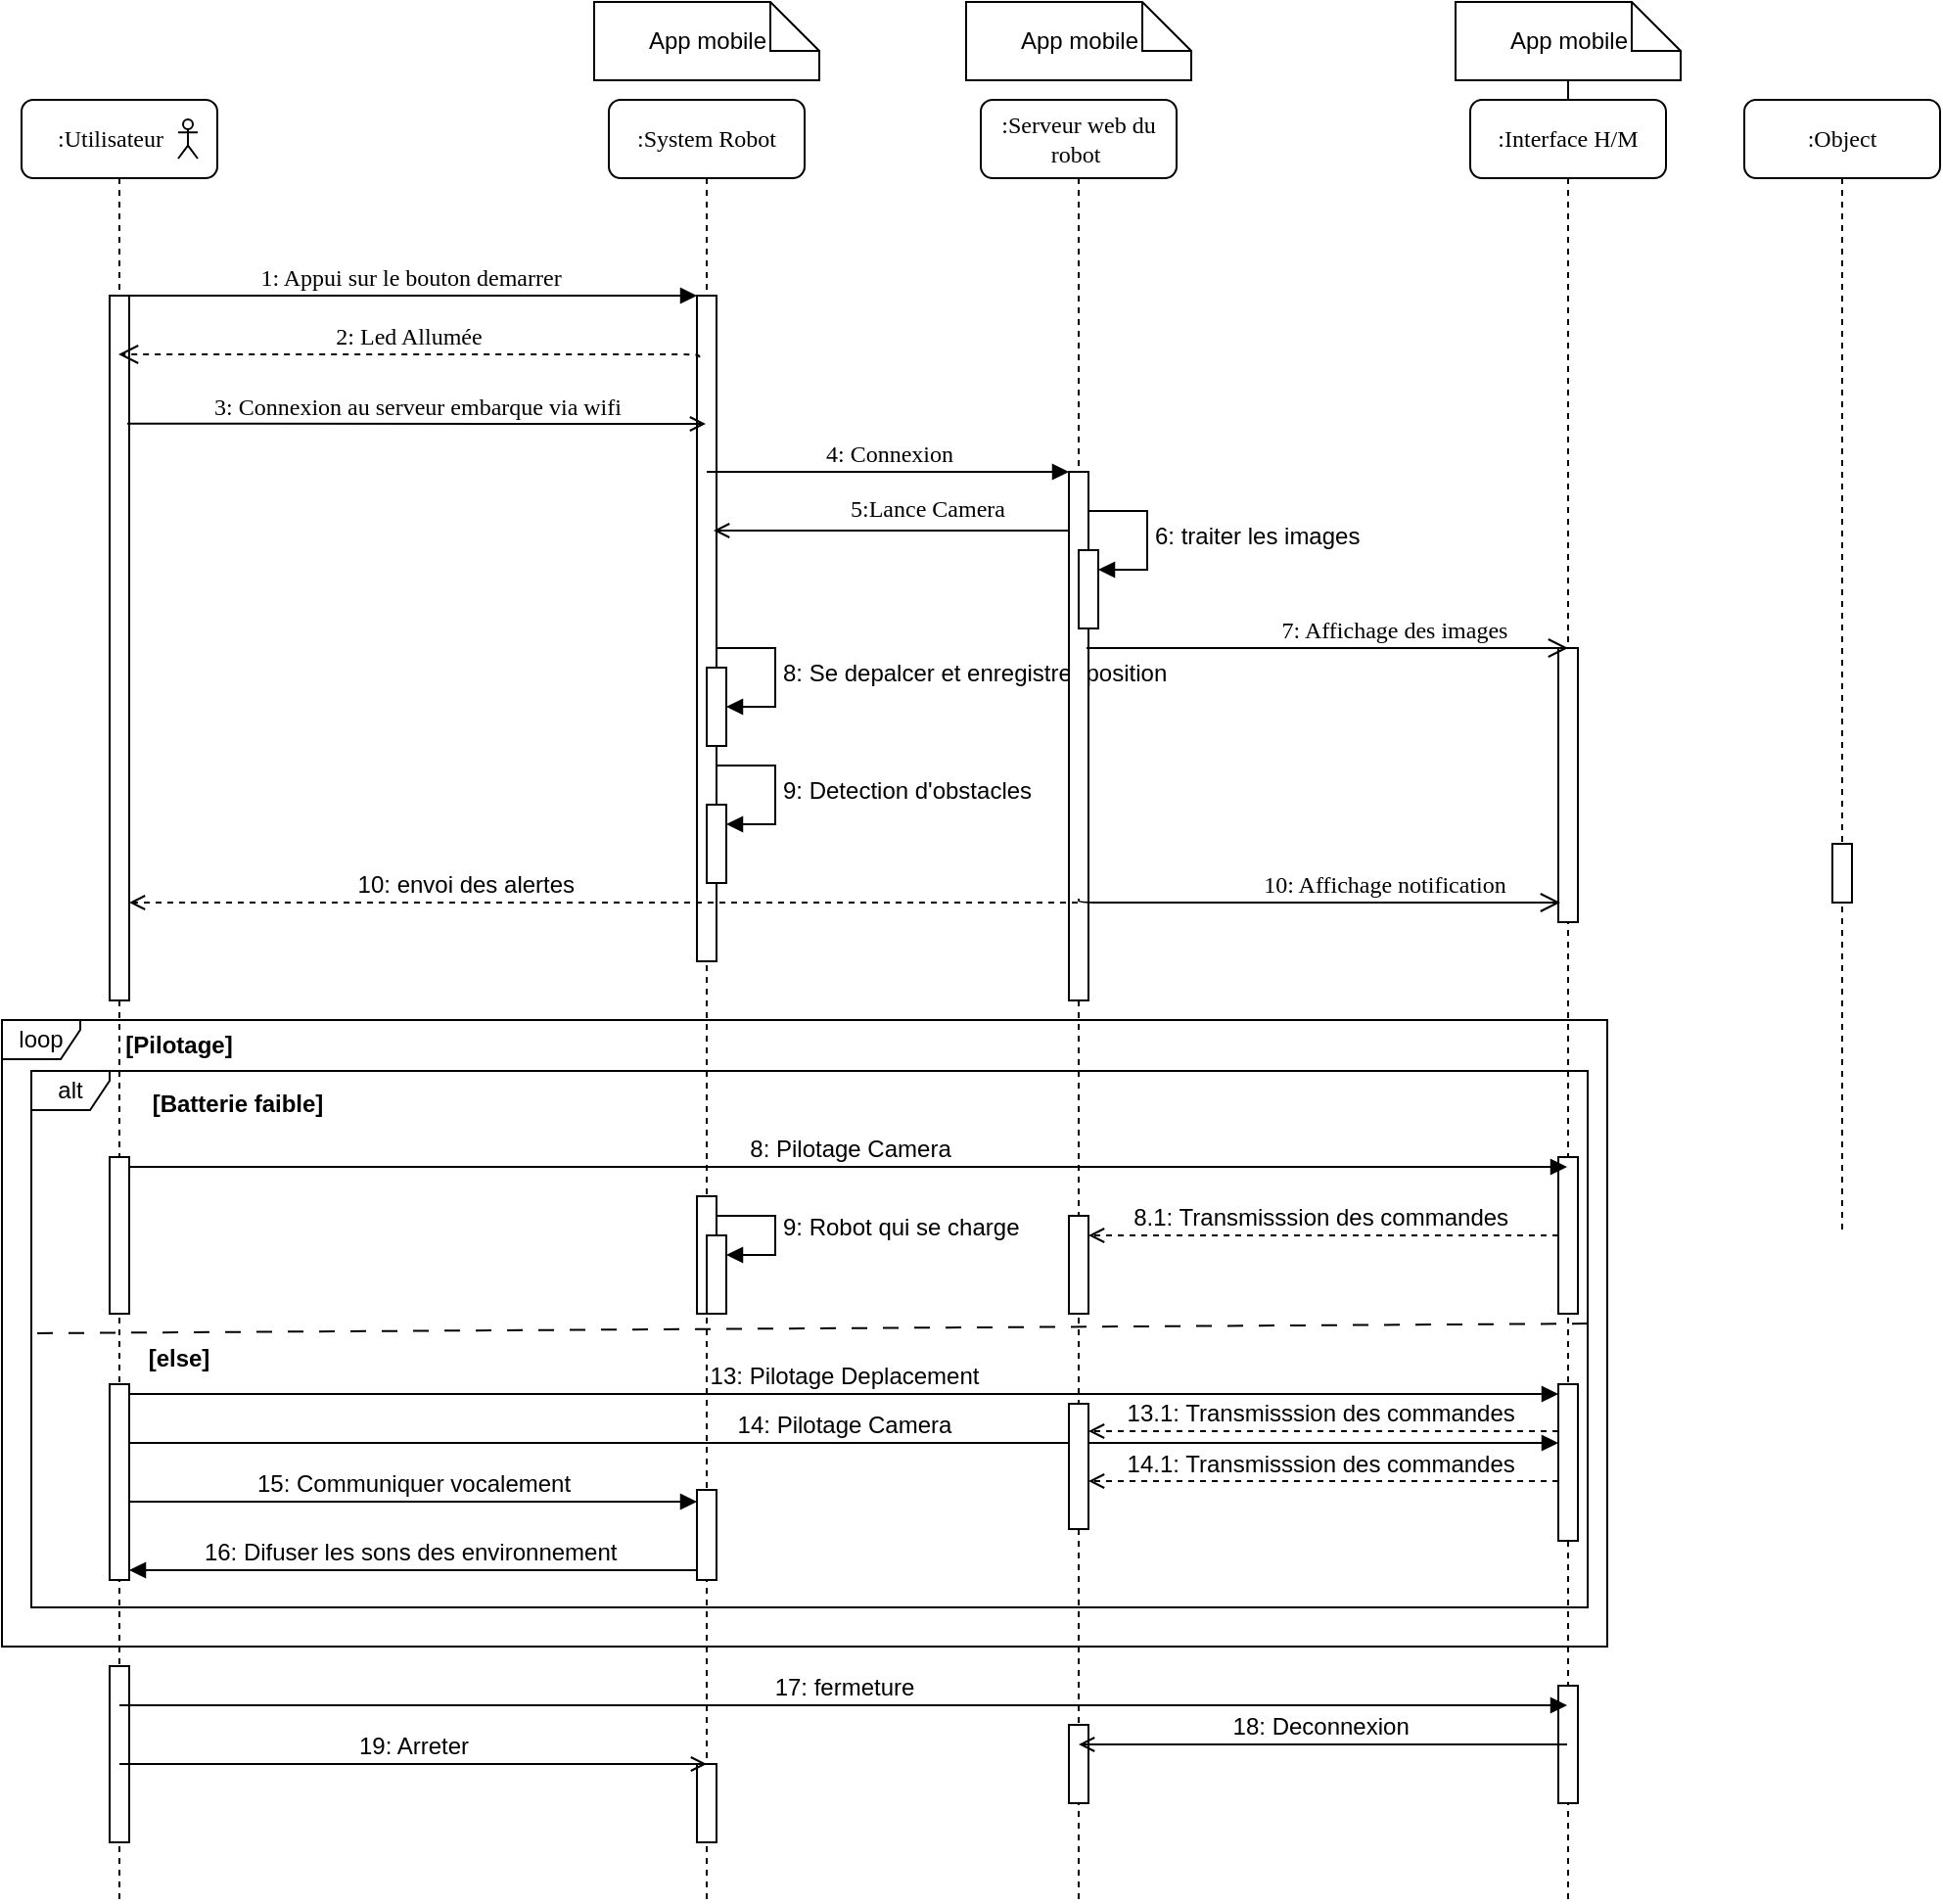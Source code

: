 <mxfile version="22.1.18" type="github">
  <diagram name="Page-1" id="13e1069c-82ec-6db2-03f1-153e76fe0fe0">
    <mxGraphModel dx="880" dy="468" grid="1" gridSize="10" guides="1" tooltips="1" connect="1" arrows="1" fold="1" page="1" pageScale="1" pageWidth="1100" pageHeight="850" background="none" math="0" shadow="0">
      <root>
        <mxCell id="0" />
        <mxCell id="1" parent="0" />
        <mxCell id="7baba1c4bc27f4b0-2" value=":System Robot" style="shape=umlLifeline;perimeter=lifelinePerimeter;whiteSpace=wrap;html=1;container=1;collapsible=0;recursiveResize=0;outlineConnect=0;rounded=1;shadow=0;comic=0;labelBackgroundColor=none;strokeWidth=1;fontFamily=Verdana;fontSize=12;align=center;" parent="1" vertex="1">
          <mxGeometry x="380" y="80" width="100" height="920" as="geometry" />
        </mxCell>
        <mxCell id="7baba1c4bc27f4b0-10" value="" style="html=1;points=[];perimeter=orthogonalPerimeter;rounded=0;shadow=0;comic=0;labelBackgroundColor=none;strokeWidth=1;fontFamily=Verdana;fontSize=12;align=center;" parent="7baba1c4bc27f4b0-2" vertex="1">
          <mxGeometry x="45" y="100" width="10" height="340" as="geometry" />
        </mxCell>
        <mxCell id="9L_CGj0v3bw72rcPxdaL-23" value="" style="html=1;points=[[0,0,0,0,5],[0,1,0,0,-5],[1,0,0,0,5],[1,1,0,0,-5]];perimeter=orthogonalPerimeter;outlineConnect=0;targetShapes=umlLifeline;portConstraint=eastwest;newEdgeStyle={&quot;curved&quot;:0,&quot;rounded&quot;:0};" vertex="1" parent="7baba1c4bc27f4b0-2">
          <mxGeometry x="50" y="290" width="10" height="40" as="geometry" />
        </mxCell>
        <mxCell id="9L_CGj0v3bw72rcPxdaL-55" value="" style="html=1;points=[[0,0,0,0,5],[0,1,0,0,-5],[1,0,0,0,5],[1,1,0,0,-5]];perimeter=orthogonalPerimeter;outlineConnect=0;targetShapes=umlLifeline;portConstraint=eastwest;newEdgeStyle={&quot;curved&quot;:0,&quot;rounded&quot;:0};" vertex="1" parent="7baba1c4bc27f4b0-2">
          <mxGeometry x="50" y="360" width="10" height="40" as="geometry" />
        </mxCell>
        <mxCell id="9L_CGj0v3bw72rcPxdaL-56" value="&lt;font style=&quot;font-size: 12px;&quot;&gt;9: Detection d&#39;obstacles&amp;nbsp;&amp;nbsp;&lt;/font&gt;" style="html=1;align=left;spacingLeft=2;endArrow=block;rounded=0;edgeStyle=orthogonalEdgeStyle;curved=0;rounded=0;" edge="1" target="9L_CGj0v3bw72rcPxdaL-55" parent="7baba1c4bc27f4b0-2">
          <mxGeometry relative="1" as="geometry">
            <mxPoint x="55" y="340" as="sourcePoint" />
            <Array as="points">
              <mxPoint x="85" y="370" />
            </Array>
          </mxGeometry>
        </mxCell>
        <mxCell id="9L_CGj0v3bw72rcPxdaL-24" value="&lt;font style=&quot;font-size: 12px;&quot;&gt;8: Se depalcer et enregistrer position&amp;nbsp;&amp;nbsp;&lt;/font&gt;" style="html=1;align=left;spacingLeft=2;endArrow=block;rounded=0;edgeStyle=orthogonalEdgeStyle;curved=0;rounded=0;" edge="1" target="9L_CGj0v3bw72rcPxdaL-23" parent="7baba1c4bc27f4b0-2">
          <mxGeometry relative="1" as="geometry">
            <mxPoint x="55" y="280" as="sourcePoint" />
            <Array as="points">
              <mxPoint x="85" y="310" />
            </Array>
          </mxGeometry>
        </mxCell>
        <mxCell id="9L_CGj0v3bw72rcPxdaL-74" value="" style="html=1;points=[[0,0,0,0,5],[0,1,0,0,-5],[1,0,0,0,5],[1,1,0,0,-5]];perimeter=orthogonalPerimeter;outlineConnect=0;targetShapes=umlLifeline;portConstraint=eastwest;newEdgeStyle={&quot;curved&quot;:0,&quot;rounded&quot;:0};" vertex="1" parent="7baba1c4bc27f4b0-2">
          <mxGeometry x="45" y="850" width="10" height="40" as="geometry" />
        </mxCell>
        <mxCell id="7baba1c4bc27f4b0-3" value=":Serveur web du robot&amp;nbsp;" style="shape=umlLifeline;perimeter=lifelinePerimeter;whiteSpace=wrap;html=1;container=1;collapsible=0;recursiveResize=0;outlineConnect=0;rounded=1;shadow=0;comic=0;labelBackgroundColor=none;strokeWidth=1;fontFamily=Verdana;fontSize=12;align=center;" parent="1" vertex="1">
          <mxGeometry x="570" y="80" width="100" height="920" as="geometry" />
        </mxCell>
        <mxCell id="9L_CGj0v3bw72rcPxdaL-15" value="4: Connexion" style="html=1;verticalAlign=bottom;endArrow=block;labelBackgroundColor=none;fontFamily=Verdana;fontSize=12;edgeStyle=elbowEdgeStyle;elbow=vertical;endFill=1;" edge="1" parent="7baba1c4bc27f4b0-3" source="7baba1c4bc27f4b0-2">
          <mxGeometry x="0.003" relative="1" as="geometry">
            <mxPoint x="-135" y="230" as="sourcePoint" />
            <mxPoint x="45" y="190" as="targetPoint" />
            <Array as="points">
              <mxPoint x="-80" y="190" />
            </Array>
            <mxPoint as="offset" />
          </mxGeometry>
        </mxCell>
        <mxCell id="7baba1c4bc27f4b0-13" value="" style="html=1;points=[];perimeter=orthogonalPerimeter;rounded=0;shadow=0;comic=0;labelBackgroundColor=none;strokeWidth=1;fontFamily=Verdana;fontSize=12;align=center;" parent="7baba1c4bc27f4b0-3" vertex="1">
          <mxGeometry x="45" y="190" width="10" height="270" as="geometry" />
        </mxCell>
        <mxCell id="9L_CGj0v3bw72rcPxdaL-16" value="5:Lance Camera&amp;nbsp;" style="html=1;verticalAlign=bottom;endArrow=open;labelBackgroundColor=none;fontFamily=Verdana;fontSize=12;edgeStyle=elbowEdgeStyle;elbow=vertical;endFill=0;exitX=-0.4;exitY=0.2;exitDx=0;exitDy=0;exitPerimeter=0;" edge="1" parent="7baba1c4bc27f4b0-3">
          <mxGeometry x="-0.218" y="-2" relative="1" as="geometry">
            <mxPoint x="45" y="220" as="sourcePoint" />
            <mxPoint x="-136.5" y="220" as="targetPoint" />
            <mxPoint as="offset" />
          </mxGeometry>
        </mxCell>
        <mxCell id="9L_CGj0v3bw72rcPxdaL-68" value="" style="html=1;points=[[0,0,0,0,5],[0,1,0,0,-5],[1,0,0,0,5],[1,1,0,0,-5]];perimeter=orthogonalPerimeter;outlineConnect=0;targetShapes=umlLifeline;portConstraint=eastwest;newEdgeStyle={&quot;curved&quot;:0,&quot;rounded&quot;:0};" vertex="1" parent="7baba1c4bc27f4b0-3">
          <mxGeometry x="50" y="230" width="10" height="40" as="geometry" />
        </mxCell>
        <mxCell id="9L_CGj0v3bw72rcPxdaL-69" value="&lt;font style=&quot;font-size: 12px;&quot;&gt;6: traiter les images&amp;nbsp;&lt;/font&gt;" style="html=1;align=left;spacingLeft=2;endArrow=block;rounded=0;edgeStyle=orthogonalEdgeStyle;curved=0;rounded=0;" edge="1" target="9L_CGj0v3bw72rcPxdaL-68" parent="7baba1c4bc27f4b0-3">
          <mxGeometry relative="1" as="geometry">
            <mxPoint x="55" y="210" as="sourcePoint" />
            <Array as="points">
              <mxPoint x="85" y="240" />
            </Array>
          </mxGeometry>
        </mxCell>
        <mxCell id="9L_CGj0v3bw72rcPxdaL-79" value="" style="html=1;points=[[0,0,0,0,5],[0,1,0,0,-5],[1,0,0,0,5],[1,1,0,0,-5]];perimeter=orthogonalPerimeter;outlineConnect=0;targetShapes=umlLifeline;portConstraint=eastwest;newEdgeStyle={&quot;curved&quot;:0,&quot;rounded&quot;:0};" vertex="1" parent="7baba1c4bc27f4b0-3">
          <mxGeometry x="45" y="830" width="10" height="40" as="geometry" />
        </mxCell>
        <mxCell id="7baba1c4bc27f4b0-4" value=":Interface H/M" style="shape=umlLifeline;perimeter=lifelinePerimeter;whiteSpace=wrap;html=1;container=1;collapsible=0;recursiveResize=0;outlineConnect=0;rounded=1;shadow=0;comic=0;labelBackgroundColor=none;strokeWidth=1;fontFamily=Verdana;fontSize=12;align=center;" parent="1" vertex="1">
          <mxGeometry x="820" y="80" width="100" height="920" as="geometry" />
        </mxCell>
        <mxCell id="9L_CGj0v3bw72rcPxdaL-25" value="" style="html=1;points=[[0,0,0,0,5],[0,1,0,0,-5],[1,0,0,0,5],[1,1,0,0,-5]];perimeter=orthogonalPerimeter;outlineConnect=0;targetShapes=umlLifeline;portConstraint=eastwest;newEdgeStyle={&quot;curved&quot;:0,&quot;rounded&quot;:0};" vertex="1" parent="7baba1c4bc27f4b0-4">
          <mxGeometry x="45" y="280" width="10" height="140" as="geometry" />
        </mxCell>
        <mxCell id="9L_CGj0v3bw72rcPxdaL-82" value="" style="html=1;points=[[0,0,0,0,5],[0,1,0,0,-5],[1,0,0,0,5],[1,1,0,0,-5]];perimeter=orthogonalPerimeter;outlineConnect=0;targetShapes=umlLifeline;portConstraint=eastwest;newEdgeStyle={&quot;curved&quot;:0,&quot;rounded&quot;:0};" vertex="1" parent="7baba1c4bc27f4b0-4">
          <mxGeometry x="45" y="810" width="10" height="60" as="geometry" />
        </mxCell>
        <mxCell id="9L_CGj0v3bw72rcPxdaL-84" value="" style="html=1;points=[[0,0,0,0,5],[0,1,0,0,-5],[1,0,0,0,5],[1,1,0,0,-5]];perimeter=orthogonalPerimeter;outlineConnect=0;targetShapes=umlLifeline;portConstraint=eastwest;newEdgeStyle={&quot;curved&quot;:0,&quot;rounded&quot;:0};" vertex="1" parent="7baba1c4bc27f4b0-4">
          <mxGeometry x="45" y="540" width="10" height="80" as="geometry" />
        </mxCell>
        <mxCell id="7baba1c4bc27f4b0-7" value=":Object" style="shape=umlLifeline;perimeter=lifelinePerimeter;whiteSpace=wrap;html=1;container=1;collapsible=0;recursiveResize=0;outlineConnect=0;rounded=1;shadow=0;comic=0;labelBackgroundColor=none;strokeWidth=1;fontFamily=Verdana;fontSize=12;align=center;" parent="1" vertex="1">
          <mxGeometry x="960" y="80" width="100" height="580" as="geometry" />
        </mxCell>
        <mxCell id="7baba1c4bc27f4b0-8" value=":Utilisateur&amp;nbsp; &amp;nbsp;" style="shape=umlLifeline;perimeter=lifelinePerimeter;whiteSpace=wrap;html=1;container=1;collapsible=0;recursiveResize=0;outlineConnect=0;rounded=1;shadow=0;comic=0;labelBackgroundColor=none;strokeWidth=1;fontFamily=Verdana;fontSize=12;align=center;" parent="1" vertex="1">
          <mxGeometry x="80" y="80" width="100" height="920" as="geometry" />
        </mxCell>
        <mxCell id="7baba1c4bc27f4b0-9" value="" style="html=1;points=[];perimeter=orthogonalPerimeter;rounded=0;shadow=0;comic=0;labelBackgroundColor=none;strokeWidth=1;fontFamily=Verdana;fontSize=12;align=center;" parent="7baba1c4bc27f4b0-8" vertex="1">
          <mxGeometry x="45" y="100" width="10" height="360" as="geometry" />
        </mxCell>
        <mxCell id="9L_CGj0v3bw72rcPxdaL-6" value="" style="shape=umlActor;verticalLabelPosition=bottom;verticalAlign=top;html=1;outlineConnect=0;" vertex="1" parent="7baba1c4bc27f4b0-8">
          <mxGeometry x="80" y="10" width="10" height="20" as="geometry" />
        </mxCell>
        <mxCell id="9L_CGj0v3bw72rcPxdaL-57" value="&lt;font style=&quot;font-size: 12px;&quot;&gt;10: envoi des alertes&amp;nbsp;&amp;nbsp;&lt;/font&gt;" style="html=1;verticalAlign=bottom;endArrow=open;curved=0;rounded=0;endFill=0;dashed=1;" edge="1" parent="7baba1c4bc27f4b0-8" source="7baba1c4bc27f4b0-3">
          <mxGeometry x="0.278" width="80" relative="1" as="geometry">
            <mxPoint x="355.5" y="410" as="sourcePoint" />
            <mxPoint x="55" y="410" as="targetPoint" />
            <mxPoint as="offset" />
          </mxGeometry>
        </mxCell>
        <mxCell id="9L_CGj0v3bw72rcPxdaL-77" value="" style="html=1;points=[[0,0,0,0,5],[0,1,0,0,-5],[1,0,0,0,5],[1,1,0,0,-5]];perimeter=orthogonalPerimeter;outlineConnect=0;targetShapes=umlLifeline;portConstraint=eastwest;newEdgeStyle={&quot;curved&quot;:0,&quot;rounded&quot;:0};" vertex="1" parent="7baba1c4bc27f4b0-8">
          <mxGeometry x="45" y="800" width="10" height="90" as="geometry" />
        </mxCell>
        <mxCell id="7baba1c4bc27f4b0-25" value="" style="html=1;points=[];perimeter=orthogonalPerimeter;rounded=0;shadow=0;comic=0;labelBackgroundColor=none;strokeColor=#000000;strokeWidth=1;fillColor=#FFFFFF;fontFamily=Verdana;fontSize=12;fontColor=#000000;align=center;" parent="1" vertex="1">
          <mxGeometry x="1005" y="460" width="10" height="30" as="geometry" />
        </mxCell>
        <mxCell id="7baba1c4bc27f4b0-11" value="1: Appui sur le bouton demarrer&amp;nbsp;" style="html=1;verticalAlign=bottom;endArrow=block;entryX=0;entryY=0;labelBackgroundColor=none;fontFamily=Verdana;fontSize=12;edgeStyle=elbowEdgeStyle;elbow=vertical;" parent="1" source="7baba1c4bc27f4b0-9" target="7baba1c4bc27f4b0-10" edge="1">
          <mxGeometry relative="1" as="geometry">
            <mxPoint x="220" y="190" as="sourcePoint" />
          </mxGeometry>
        </mxCell>
        <mxCell id="9L_CGj0v3bw72rcPxdaL-8" value="2: Led Allumée&amp;nbsp;" style="html=1;verticalAlign=bottom;endArrow=open;endSize=8;labelBackgroundColor=none;fontFamily=Verdana;fontSize=12;edgeStyle=elbowEdgeStyle;elbow=vertical;exitX=0.117;exitY=0.181;exitDx=0;exitDy=0;exitPerimeter=0;dashed=1;" edge="1" parent="1">
          <mxGeometry relative="1" as="geometry">
            <mxPoint x="129.5" y="210" as="targetPoint" />
            <Array as="points">
              <mxPoint x="345.33" y="210" />
              <mxPoint x="375.33" y="210" />
            </Array>
            <mxPoint x="426.17" y="211.63" as="sourcePoint" />
          </mxGeometry>
        </mxCell>
        <mxCell id="9L_CGj0v3bw72rcPxdaL-9" value="3: Connexion au serveur embarque via wifi" style="html=1;verticalAlign=bottom;endArrow=open;labelBackgroundColor=none;fontFamily=Verdana;fontSize=12;edgeStyle=elbowEdgeStyle;elbow=vertical;endFill=0;exitX=1;exitY=0.253;exitDx=0;exitDy=0;exitPerimeter=0;" edge="1" parent="1" target="7baba1c4bc27f4b0-2">
          <mxGeometry relative="1" as="geometry">
            <mxPoint x="134" y="245.39" as="sourcePoint" />
            <mxPoint x="425" y="230.0" as="targetPoint" />
          </mxGeometry>
        </mxCell>
        <mxCell id="9L_CGj0v3bw72rcPxdaL-12" value="App mobile" style="shape=note2;boundedLbl=1;whiteSpace=wrap;html=1;size=25;verticalAlign=middle;align=center;" vertex="1" parent="1">
          <mxGeometry x="812.5" y="30" width="115" height="40" as="geometry" />
        </mxCell>
        <mxCell id="9L_CGj0v3bw72rcPxdaL-14" value="" style="endArrow=none;html=1;rounded=0;" edge="1" parent="1" target="9L_CGj0v3bw72rcPxdaL-12">
          <mxGeometry width="50" height="50" relative="1" as="geometry">
            <mxPoint x="870" y="80" as="sourcePoint" />
            <mxPoint x="775" y="50" as="targetPoint" />
          </mxGeometry>
        </mxCell>
        <mxCell id="9L_CGj0v3bw72rcPxdaL-17" value="7: Affichage des images" style="html=1;verticalAlign=bottom;endArrow=open;endSize=8;labelBackgroundColor=none;fontFamily=Verdana;fontSize=12;edgeStyle=elbowEdgeStyle;elbow=vertical;" edge="1" parent="1">
          <mxGeometry x="0.274" relative="1" as="geometry">
            <mxPoint x="870" y="360" as="targetPoint" />
            <Array as="points">
              <mxPoint x="630" y="360" />
            </Array>
            <mxPoint x="624" y="360" as="sourcePoint" />
            <mxPoint as="offset" />
          </mxGeometry>
        </mxCell>
        <mxCell id="9L_CGj0v3bw72rcPxdaL-27" value="loop" style="shape=umlFrame;whiteSpace=wrap;html=1;pointerEvents=0;width=40;height=20;" vertex="1" parent="1">
          <mxGeometry x="70" y="550" width="820" height="320" as="geometry" />
        </mxCell>
        <mxCell id="9L_CGj0v3bw72rcPxdaL-29" value="alt" style="shape=umlFrame;whiteSpace=wrap;html=1;pointerEvents=0;width=40;height=20;shadow=0;gradientColor=none;swimlaneFillColor=none;" vertex="1" parent="1">
          <mxGeometry x="85" y="576" width="795" height="274" as="geometry" />
        </mxCell>
        <mxCell id="9L_CGj0v3bw72rcPxdaL-30" value="[Pilotage]" style="text;align=center;fontStyle=1;verticalAlign=middle;spacingLeft=3;spacingRight=3;strokeColor=none;rotatable=0;points=[[0,0.5],[1,0.5]];portConstraint=eastwest;html=1;" vertex="1" parent="1">
          <mxGeometry x="120" y="550" width="80" height="26" as="geometry" />
        </mxCell>
        <mxCell id="9L_CGj0v3bw72rcPxdaL-33" value="" style="html=1;points=[[0,0,0,0,5],[0,1,0,0,-5],[1,0,0,0,5],[1,1,0,0,-5]];perimeter=orthogonalPerimeter;outlineConnect=0;targetShapes=umlLifeline;portConstraint=eastwest;newEdgeStyle={&quot;curved&quot;:0,&quot;rounded&quot;:0};" vertex="1" parent="1">
          <mxGeometry x="125" y="620" width="10" height="80" as="geometry" />
        </mxCell>
        <mxCell id="9L_CGj0v3bw72rcPxdaL-34" value="[Batterie faible]" style="text;align=center;fontStyle=1;verticalAlign=middle;spacingLeft=3;spacingRight=3;strokeColor=none;rotatable=0;points=[[0,0.5],[1,0.5]];portConstraint=eastwest;html=1;" vertex="1" parent="1">
          <mxGeometry x="150" y="580" width="80" height="26" as="geometry" />
        </mxCell>
        <mxCell id="9L_CGj0v3bw72rcPxdaL-36" value="[else]" style="text;align=center;fontStyle=1;verticalAlign=middle;spacingLeft=3;spacingRight=3;strokeColor=none;rotatable=0;points=[[0,0.5],[1,0.5]];portConstraint=eastwest;html=1;" vertex="1" parent="1">
          <mxGeometry x="120" y="710" width="80" height="26" as="geometry" />
        </mxCell>
        <mxCell id="9L_CGj0v3bw72rcPxdaL-39" value="" style="html=1;points=[[0,0,0,0,5],[0,1,0,0,-5],[1,0,0,0,5],[1,1,0,0,-5]];perimeter=orthogonalPerimeter;outlineConnect=0;targetShapes=umlLifeline;portConstraint=eastwest;newEdgeStyle={&quot;curved&quot;:0,&quot;rounded&quot;:0};" vertex="1" parent="1">
          <mxGeometry x="425" y="640" width="10" height="60" as="geometry" />
        </mxCell>
        <mxCell id="9L_CGj0v3bw72rcPxdaL-40" value="&lt;font style=&quot;font-size: 12px;&quot;&gt;8: Pilotage Camera&lt;/font&gt;" style="html=1;verticalAlign=bottom;endArrow=block;curved=0;rounded=0;exitX=1;exitY=0;exitDx=0;exitDy=5;exitPerimeter=0;" edge="1" target="7baba1c4bc27f4b0-4" parent="1" source="9L_CGj0v3bw72rcPxdaL-33">
          <mxGeometry relative="1" as="geometry">
            <mxPoint x="355" y="625" as="sourcePoint" />
          </mxGeometry>
        </mxCell>
        <mxCell id="9L_CGj0v3bw72rcPxdaL-43" value="" style="html=1;points=[[0,0,0,0,5],[0,1,0,0,-5],[1,0,0,0,5],[1,1,0,0,-5]];perimeter=orthogonalPerimeter;outlineConnect=0;targetShapes=umlLifeline;portConstraint=eastwest;newEdgeStyle={&quot;curved&quot;:0,&quot;rounded&quot;:0};" vertex="1" parent="1">
          <mxGeometry x="430" y="660" width="10" height="40" as="geometry" />
        </mxCell>
        <mxCell id="9L_CGj0v3bw72rcPxdaL-44" value="&lt;font style=&quot;font-size: 12px;&quot;&gt;9: Robot qui se charge&lt;/font&gt;" style="html=1;align=left;spacingLeft=2;endArrow=block;rounded=0;edgeStyle=orthogonalEdgeStyle;curved=0;rounded=0;exitX=1;exitY=0;exitDx=0;exitDy=5;exitPerimeter=0;" edge="1" target="9L_CGj0v3bw72rcPxdaL-43" parent="1" source="9L_CGj0v3bw72rcPxdaL-39">
          <mxGeometry x="0.012" relative="1" as="geometry">
            <mxPoint x="435" y="630" as="sourcePoint" />
            <Array as="points">
              <mxPoint x="435" y="650" />
              <mxPoint x="465" y="650" />
              <mxPoint x="465" y="670" />
            </Array>
            <mxPoint as="offset" />
          </mxGeometry>
        </mxCell>
        <mxCell id="9L_CGj0v3bw72rcPxdaL-46" value="" style="endArrow=none;dashed=1;html=1;rounded=0;dashPattern=8 8;exitX=1;exitY=0.471;exitDx=0;exitDy=0;exitPerimeter=0;entryX=-0.001;entryY=0.489;entryDx=0;entryDy=0;entryPerimeter=0;" edge="1" parent="1" source="9L_CGj0v3bw72rcPxdaL-29" target="9L_CGj0v3bw72rcPxdaL-29">
          <mxGeometry width="50" height="50" relative="1" as="geometry">
            <mxPoint x="581" y="710" as="sourcePoint" />
            <mxPoint x="100" y="710" as="targetPoint" />
            <Array as="points" />
          </mxGeometry>
        </mxCell>
        <mxCell id="9L_CGj0v3bw72rcPxdaL-47" value="" style="html=1;points=[[0,0,0,0,5],[0,1,0,0,-5],[1,0,0,0,5],[1,1,0,0,-5]];perimeter=orthogonalPerimeter;outlineConnect=0;targetShapes=umlLifeline;portConstraint=eastwest;newEdgeStyle={&quot;curved&quot;:0,&quot;rounded&quot;:0};" vertex="1" parent="1">
          <mxGeometry x="125" y="736" width="10" height="100" as="geometry" />
        </mxCell>
        <mxCell id="9L_CGj0v3bw72rcPxdaL-48" value="" style="html=1;points=[[0,0,0,0,5],[0,1,0,0,-5],[1,0,0,0,5],[1,1,0,0,-5]];perimeter=orthogonalPerimeter;outlineConnect=0;targetShapes=umlLifeline;portConstraint=eastwest;newEdgeStyle={&quot;curved&quot;:0,&quot;rounded&quot;:0};" vertex="1" parent="1">
          <mxGeometry x="425" y="790" width="10" height="46" as="geometry" />
        </mxCell>
        <mxCell id="9L_CGj0v3bw72rcPxdaL-49" value="&lt;font style=&quot;font-size: 12px;&quot;&gt;13: Pilotage Deplacement&lt;/font&gt;" style="html=1;verticalAlign=bottom;endArrow=block;curved=0;rounded=0;entryX=0;entryY=0;entryDx=0;entryDy=5;entryPerimeter=0;" edge="1" target="9L_CGj0v3bw72rcPxdaL-86" parent="1" source="9L_CGj0v3bw72rcPxdaL-47">
          <mxGeometry relative="1" as="geometry">
            <mxPoint x="355" y="741" as="sourcePoint" />
          </mxGeometry>
        </mxCell>
        <mxCell id="9L_CGj0v3bw72rcPxdaL-52" value="&lt;font style=&quot;font-size: 12px;&quot;&gt;14: Pilotage Camera&lt;/font&gt;" style="html=1;verticalAlign=bottom;endArrow=block;curved=0;rounded=0;" edge="1" parent="1" target="9L_CGj0v3bw72rcPxdaL-86">
          <mxGeometry relative="1" as="geometry">
            <mxPoint x="135" y="766" as="sourcePoint" />
            <mxPoint x="860" y="766" as="targetPoint" />
          </mxGeometry>
        </mxCell>
        <mxCell id="9L_CGj0v3bw72rcPxdaL-53" value="&lt;font style=&quot;font-size: 12px;&quot;&gt;16: Difuser les sons des environnement&amp;nbsp;&lt;/font&gt;" style="html=1;verticalAlign=bottom;endArrow=block;curved=0;rounded=0;entryX=1;entryY=1;entryDx=0;entryDy=-5;entryPerimeter=0;" edge="1" parent="1" source="9L_CGj0v3bw72rcPxdaL-48" target="9L_CGj0v3bw72rcPxdaL-47">
          <mxGeometry relative="1" as="geometry">
            <mxPoint x="135" y="826" as="sourcePoint" />
            <mxPoint x="425" y="826" as="targetPoint" />
            <mxPoint as="offset" />
          </mxGeometry>
        </mxCell>
        <mxCell id="9L_CGj0v3bw72rcPxdaL-54" value="&lt;font style=&quot;font-size: 12px;&quot;&gt;15: Communiquer vocalement&lt;/font&gt;" style="html=1;verticalAlign=bottom;endArrow=block;curved=0;rounded=0;entryX=0;entryY=0;entryDx=0;entryDy=5;" edge="1" parent="1">
          <mxGeometry relative="1" as="geometry">
            <mxPoint x="135" y="796" as="sourcePoint" />
            <mxPoint x="425" y="796" as="targetPoint" />
          </mxGeometry>
        </mxCell>
        <mxCell id="9L_CGj0v3bw72rcPxdaL-58" value="App mobile" style="shape=note2;boundedLbl=1;whiteSpace=wrap;html=1;size=25;verticalAlign=middle;align=center;" vertex="1" parent="1">
          <mxGeometry x="372.5" y="30" width="115" height="40" as="geometry" />
        </mxCell>
        <mxCell id="9L_CGj0v3bw72rcPxdaL-59" value="App mobile" style="shape=note2;boundedLbl=1;whiteSpace=wrap;html=1;size=25;verticalAlign=middle;align=center;" vertex="1" parent="1">
          <mxGeometry x="562.5" y="30" width="115" height="40" as="geometry" />
        </mxCell>
        <mxCell id="9L_CGj0v3bw72rcPxdaL-72" value="10: Affichage notification" style="html=1;verticalAlign=bottom;endArrow=open;endSize=8;labelBackgroundColor=none;fontFamily=Verdana;fontSize=12;edgeStyle=elbowEdgeStyle;elbow=vertical;" edge="1" parent="1">
          <mxGeometry x="0.274" relative="1" as="geometry">
            <mxPoint x="866" y="490" as="targetPoint" />
            <Array as="points">
              <mxPoint x="626" y="490" />
            </Array>
            <mxPoint x="620" y="488" as="sourcePoint" />
            <mxPoint as="offset" />
          </mxGeometry>
        </mxCell>
        <mxCell id="9L_CGj0v3bw72rcPxdaL-75" value="&lt;font style=&quot;font-size: 12px;&quot;&gt;17: fermeture&lt;/font&gt;" style="html=1;verticalAlign=bottom;endArrow=block;curved=0;rounded=0;endFill=1;" edge="1" target="7baba1c4bc27f4b0-4" parent="1">
          <mxGeometry relative="1" as="geometry">
            <mxPoint x="130" y="900" as="sourcePoint" />
            <mxPoint x="425" y="900" as="targetPoint" />
          </mxGeometry>
        </mxCell>
        <mxCell id="9L_CGj0v3bw72rcPxdaL-78" value="&lt;font style=&quot;font-size: 12px;&quot;&gt;18: Deconnexion&amp;nbsp;&lt;/font&gt;" style="html=1;verticalAlign=bottom;endArrow=open;curved=0;rounded=0;endFill=0;" edge="1" parent="1" source="7baba1c4bc27f4b0-4">
          <mxGeometry relative="1" as="geometry">
            <mxPoint x="430" y="920" as="sourcePoint" />
            <mxPoint x="620" y="920" as="targetPoint" />
          </mxGeometry>
        </mxCell>
        <mxCell id="9L_CGj0v3bw72rcPxdaL-85" value="&lt;font style=&quot;font-size: 12px;&quot;&gt;8.1: Transmisssion des commandes&amp;nbsp;&lt;/font&gt;" style="html=1;verticalAlign=bottom;endArrow=open;curved=0;rounded=0;endFill=0;dashed=1;" edge="1" parent="1" source="9L_CGj0v3bw72rcPxdaL-84" target="9L_CGj0v3bw72rcPxdaL-89">
          <mxGeometry width="80" relative="1" as="geometry">
            <mxPoint x="470" y="700" as="sourcePoint" />
            <mxPoint x="630" y="660" as="targetPoint" />
          </mxGeometry>
        </mxCell>
        <mxCell id="9L_CGj0v3bw72rcPxdaL-86" value="" style="html=1;points=[[0,0,0,0,5],[0,1,0,0,-5],[1,0,0,0,5],[1,1,0,0,-5]];perimeter=orthogonalPerimeter;outlineConnect=0;targetShapes=umlLifeline;portConstraint=eastwest;newEdgeStyle={&quot;curved&quot;:0,&quot;rounded&quot;:0};" vertex="1" parent="1">
          <mxGeometry x="865" y="736" width="10" height="80" as="geometry" />
        </mxCell>
        <mxCell id="9L_CGj0v3bw72rcPxdaL-87" value="&lt;font style=&quot;font-size: 12px;&quot;&gt;13.1: Transmisssion des commandes&amp;nbsp;&lt;/font&gt;" style="html=1;verticalAlign=bottom;endArrow=open;curved=0;rounded=0;endFill=0;dashed=1;" edge="1" parent="1" target="9L_CGj0v3bw72rcPxdaL-90">
          <mxGeometry width="80" relative="1" as="geometry">
            <mxPoint x="865" y="760" as="sourcePoint" />
            <mxPoint x="630" y="760" as="targetPoint" />
          </mxGeometry>
        </mxCell>
        <mxCell id="9L_CGj0v3bw72rcPxdaL-88" value="&lt;font style=&quot;font-size: 12px;&quot;&gt;14.1: Transmisssion des commandes&amp;nbsp;&lt;/font&gt;" style="html=1;verticalAlign=bottom;endArrow=open;curved=0;rounded=0;endFill=0;dashed=1;" edge="1" parent="1" target="9L_CGj0v3bw72rcPxdaL-90">
          <mxGeometry width="80" relative="1" as="geometry">
            <mxPoint x="865" y="785.5" as="sourcePoint" />
            <mxPoint x="630" y="786" as="targetPoint" />
          </mxGeometry>
        </mxCell>
        <mxCell id="9L_CGj0v3bw72rcPxdaL-89" value="" style="html=1;points=[[0,0,0,0,5],[0,1,0,0,-5],[1,0,0,0,5],[1,1,0,0,-5]];perimeter=orthogonalPerimeter;outlineConnect=0;targetShapes=umlLifeline;portConstraint=eastwest;newEdgeStyle={&quot;curved&quot;:0,&quot;rounded&quot;:0};" vertex="1" parent="1">
          <mxGeometry x="615" y="650" width="10" height="50" as="geometry" />
        </mxCell>
        <mxCell id="9L_CGj0v3bw72rcPxdaL-90" value="" style="html=1;points=[[0,0,0,0,5],[0,1,0,0,-5],[1,0,0,0,5],[1,1,0,0,-5]];perimeter=orthogonalPerimeter;outlineConnect=0;targetShapes=umlLifeline;portConstraint=eastwest;newEdgeStyle={&quot;curved&quot;:0,&quot;rounded&quot;:0};" vertex="1" parent="1">
          <mxGeometry x="615" y="746" width="10" height="64" as="geometry" />
        </mxCell>
        <mxCell id="9L_CGj0v3bw72rcPxdaL-93" value="&lt;font style=&quot;font-size: 12px;&quot;&gt;19: Arreter&lt;/font&gt;" style="html=1;verticalAlign=bottom;endArrow=open;curved=0;rounded=0;endFill=0;" edge="1" parent="1">
          <mxGeometry width="80" relative="1" as="geometry">
            <mxPoint x="130" y="930" as="sourcePoint" />
            <mxPoint x="430" y="930" as="targetPoint" />
          </mxGeometry>
        </mxCell>
      </root>
    </mxGraphModel>
  </diagram>
</mxfile>
